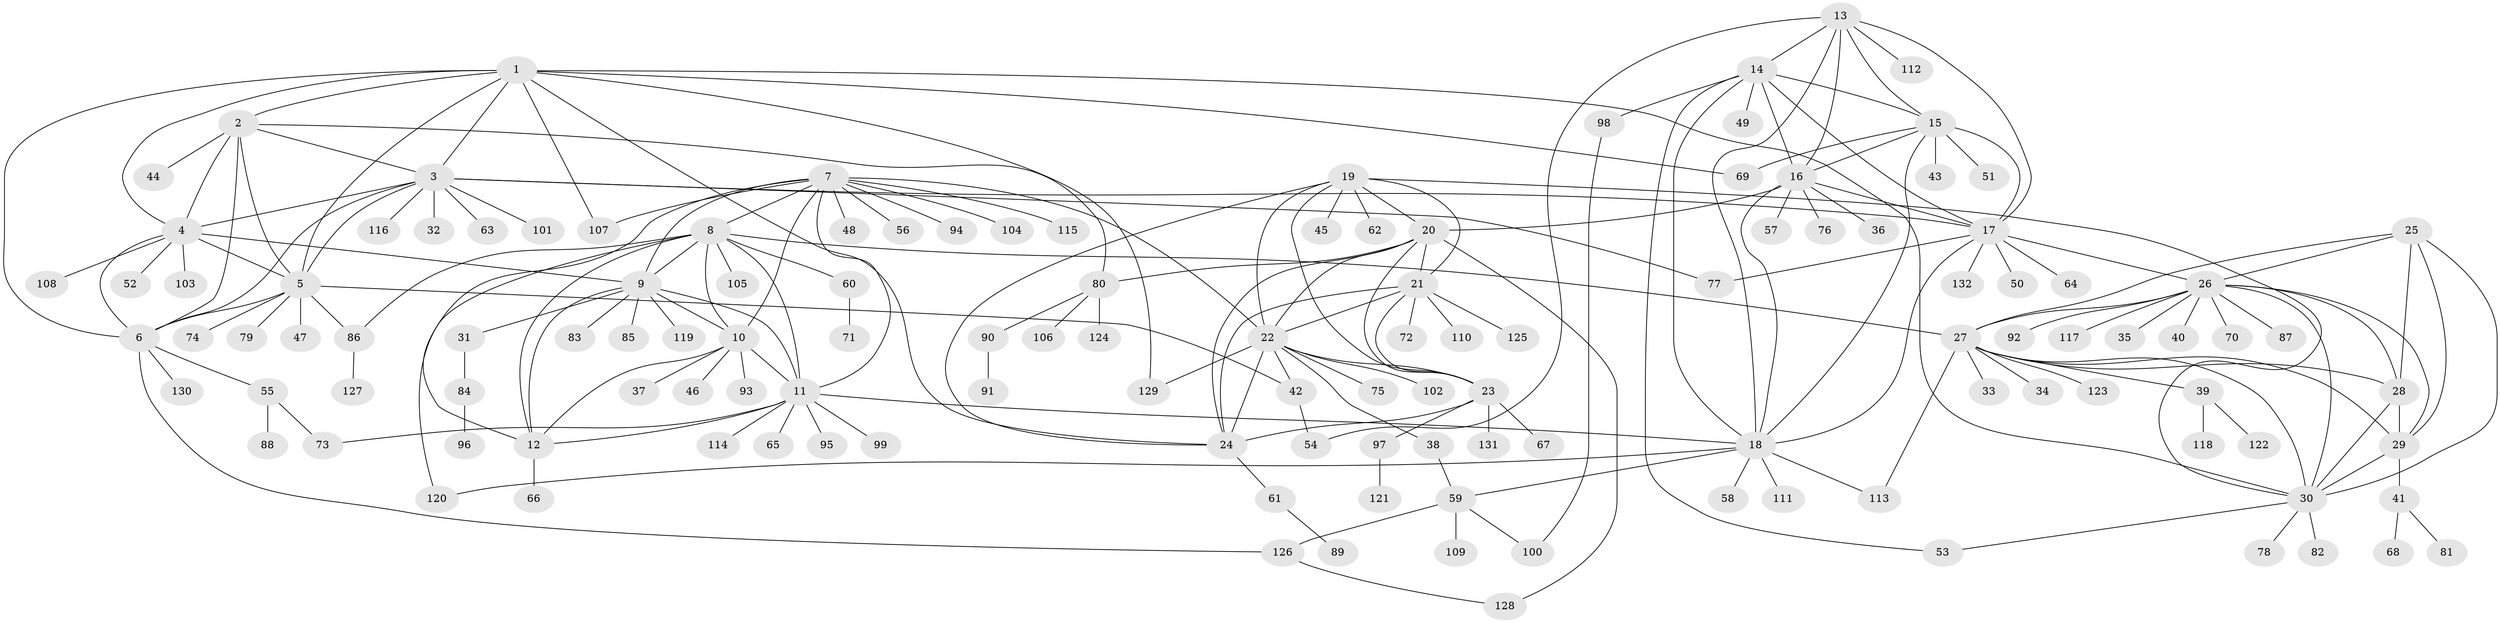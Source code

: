 // Generated by graph-tools (version 1.1) at 2025/16/03/09/25 04:16:02]
// undirected, 132 vertices, 203 edges
graph export_dot {
graph [start="1"]
  node [color=gray90,style=filled];
  1;
  2;
  3;
  4;
  5;
  6;
  7;
  8;
  9;
  10;
  11;
  12;
  13;
  14;
  15;
  16;
  17;
  18;
  19;
  20;
  21;
  22;
  23;
  24;
  25;
  26;
  27;
  28;
  29;
  30;
  31;
  32;
  33;
  34;
  35;
  36;
  37;
  38;
  39;
  40;
  41;
  42;
  43;
  44;
  45;
  46;
  47;
  48;
  49;
  50;
  51;
  52;
  53;
  54;
  55;
  56;
  57;
  58;
  59;
  60;
  61;
  62;
  63;
  64;
  65;
  66;
  67;
  68;
  69;
  70;
  71;
  72;
  73;
  74;
  75;
  76;
  77;
  78;
  79;
  80;
  81;
  82;
  83;
  84;
  85;
  86;
  87;
  88;
  89;
  90;
  91;
  92;
  93;
  94;
  95;
  96;
  97;
  98;
  99;
  100;
  101;
  102;
  103;
  104;
  105;
  106;
  107;
  108;
  109;
  110;
  111;
  112;
  113;
  114;
  115;
  116;
  117;
  118;
  119;
  120;
  121;
  122;
  123;
  124;
  125;
  126;
  127;
  128;
  129;
  130;
  131;
  132;
  1 -- 2;
  1 -- 3;
  1 -- 4;
  1 -- 5;
  1 -- 6;
  1 -- 24;
  1 -- 30;
  1 -- 69;
  1 -- 107;
  1 -- 129;
  2 -- 3;
  2 -- 4;
  2 -- 5;
  2 -- 6;
  2 -- 44;
  2 -- 80;
  3 -- 4;
  3 -- 5;
  3 -- 6;
  3 -- 17;
  3 -- 32;
  3 -- 63;
  3 -- 77;
  3 -- 101;
  3 -- 116;
  4 -- 5;
  4 -- 6;
  4 -- 9;
  4 -- 52;
  4 -- 103;
  4 -- 108;
  5 -- 6;
  5 -- 42;
  5 -- 47;
  5 -- 74;
  5 -- 79;
  5 -- 86;
  6 -- 55;
  6 -- 126;
  6 -- 130;
  7 -- 8;
  7 -- 9;
  7 -- 10;
  7 -- 11;
  7 -- 12;
  7 -- 22;
  7 -- 48;
  7 -- 56;
  7 -- 94;
  7 -- 104;
  7 -- 107;
  7 -- 115;
  8 -- 9;
  8 -- 10;
  8 -- 11;
  8 -- 12;
  8 -- 27;
  8 -- 60;
  8 -- 86;
  8 -- 105;
  8 -- 120;
  9 -- 10;
  9 -- 11;
  9 -- 12;
  9 -- 31;
  9 -- 83;
  9 -- 85;
  9 -- 119;
  10 -- 11;
  10 -- 12;
  10 -- 37;
  10 -- 46;
  10 -- 93;
  11 -- 12;
  11 -- 18;
  11 -- 65;
  11 -- 73;
  11 -- 95;
  11 -- 99;
  11 -- 114;
  12 -- 66;
  13 -- 14;
  13 -- 15;
  13 -- 16;
  13 -- 17;
  13 -- 18;
  13 -- 54;
  13 -- 112;
  14 -- 15;
  14 -- 16;
  14 -- 17;
  14 -- 18;
  14 -- 49;
  14 -- 53;
  14 -- 98;
  15 -- 16;
  15 -- 17;
  15 -- 18;
  15 -- 43;
  15 -- 51;
  15 -- 69;
  16 -- 17;
  16 -- 18;
  16 -- 20;
  16 -- 36;
  16 -- 57;
  16 -- 76;
  17 -- 18;
  17 -- 26;
  17 -- 50;
  17 -- 64;
  17 -- 77;
  17 -- 132;
  18 -- 58;
  18 -- 59;
  18 -- 111;
  18 -- 113;
  18 -- 120;
  19 -- 20;
  19 -- 21;
  19 -- 22;
  19 -- 23;
  19 -- 24;
  19 -- 30;
  19 -- 45;
  19 -- 62;
  20 -- 21;
  20 -- 22;
  20 -- 23;
  20 -- 24;
  20 -- 80;
  20 -- 128;
  21 -- 22;
  21 -- 23;
  21 -- 24;
  21 -- 72;
  21 -- 110;
  21 -- 125;
  22 -- 23;
  22 -- 24;
  22 -- 38;
  22 -- 42;
  22 -- 75;
  22 -- 102;
  22 -- 129;
  23 -- 24;
  23 -- 67;
  23 -- 97;
  23 -- 131;
  24 -- 61;
  25 -- 26;
  25 -- 27;
  25 -- 28;
  25 -- 29;
  25 -- 30;
  26 -- 27;
  26 -- 28;
  26 -- 29;
  26 -- 30;
  26 -- 35;
  26 -- 40;
  26 -- 70;
  26 -- 87;
  26 -- 92;
  26 -- 117;
  27 -- 28;
  27 -- 29;
  27 -- 30;
  27 -- 33;
  27 -- 34;
  27 -- 39;
  27 -- 113;
  27 -- 123;
  28 -- 29;
  28 -- 30;
  29 -- 30;
  29 -- 41;
  30 -- 53;
  30 -- 78;
  30 -- 82;
  31 -- 84;
  38 -- 59;
  39 -- 118;
  39 -- 122;
  41 -- 68;
  41 -- 81;
  42 -- 54;
  55 -- 73;
  55 -- 88;
  59 -- 100;
  59 -- 109;
  59 -- 126;
  60 -- 71;
  61 -- 89;
  80 -- 90;
  80 -- 106;
  80 -- 124;
  84 -- 96;
  86 -- 127;
  90 -- 91;
  97 -- 121;
  98 -- 100;
  126 -- 128;
}
